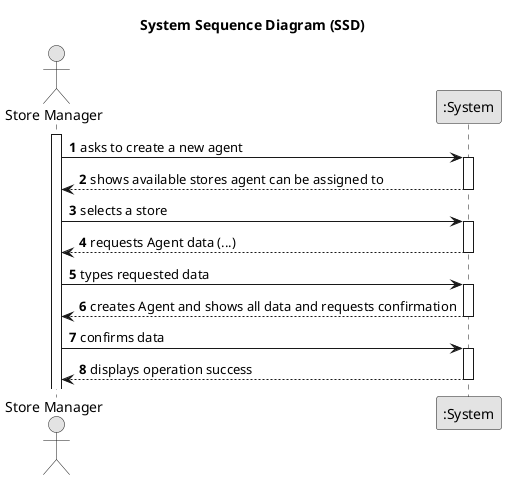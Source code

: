 @startuml
skinparam monochrome true
skinparam packageStyle rectangle
skinparam shadowing false

title System Sequence Diagram (SSD)

autonumber

actor "Store Manager" as Employee
participant ":System" as System

activate Employee

    Employee -> System : asks to create a new agent
    activate System

        System --> Employee : shows available stores agent can be assigned to
    deactivate System

    Employee -> System : selects a store
    activate System

    System --> Employee : requests Agent data (...)
    deactivate System

    Employee -> System : types requested data
    activate System

        System --> Employee : creates Agent and shows all data and requests confirmation
    deactivate System

    Employee -> System : confirms data
    activate System

        System --> Employee : displays operation success
    deactivate System
@enduml